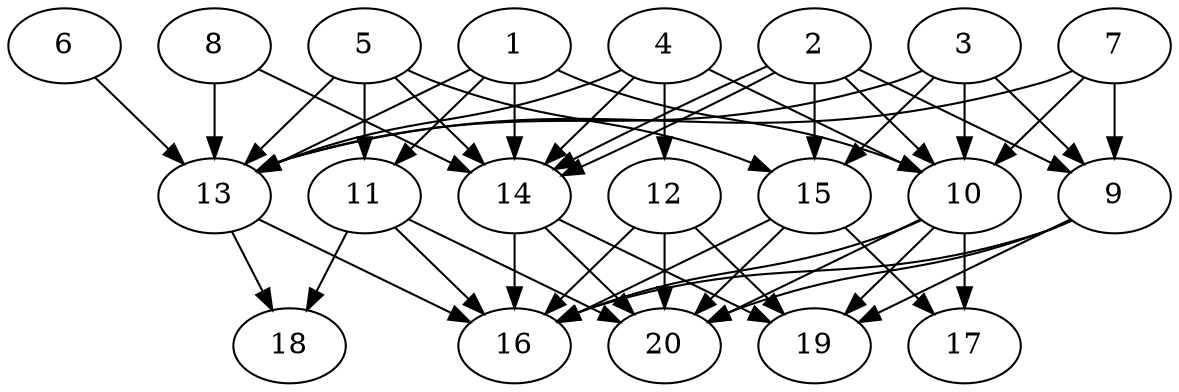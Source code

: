 // DAG automatically generated by daggen at Thu Oct  3 13:58:42 2019
// ./daggen --dot -n 20 --ccr 0.4 --fat 0.7 --regular 0.9 --density 0.9 --mindata 5242880 --maxdata 52428800 
digraph G {
  1 [size="65671680", alpha="0.12", expect_size="26268672"] 
  1 -> 10 [size ="26268672"]
  1 -> 11 [size ="26268672"]
  1 -> 13 [size ="26268672"]
  1 -> 14 [size ="26268672"]
  2 [size="129239040", alpha="0.04", expect_size="51695616"] 
  2 -> 9 [size ="51695616"]
  2 -> 10 [size ="51695616"]
  2 -> 14 [size ="51695616"]
  2 -> 14 [size ="51695616"]
  2 -> 15 [size ="51695616"]
  3 [size="95178240", alpha="0.11", expect_size="38071296"] 
  3 -> 9 [size ="38071296"]
  3 -> 10 [size ="38071296"]
  3 -> 13 [size ="38071296"]
  3 -> 15 [size ="38071296"]
  4 [size="68482560", alpha="0.14", expect_size="27393024"] 
  4 -> 10 [size ="27393024"]
  4 -> 12 [size ="27393024"]
  4 -> 13 [size ="27393024"]
  4 -> 14 [size ="27393024"]
  5 [size="56519680", alpha="0.08", expect_size="22607872"] 
  5 -> 11 [size ="22607872"]
  5 -> 13 [size ="22607872"]
  5 -> 14 [size ="22607872"]
  5 -> 15 [size ="22607872"]
  6 [size="79959040", alpha="0.07", expect_size="31983616"] 
  6 -> 13 [size ="31983616"]
  7 [size="105397760", alpha="0.19", expect_size="42159104"] 
  7 -> 9 [size ="42159104"]
  7 -> 10 [size ="42159104"]
  7 -> 13 [size ="42159104"]
  8 [size="55751680", alpha="0.15", expect_size="22300672"] 
  8 -> 13 [size ="22300672"]
  8 -> 14 [size ="22300672"]
  9 [size="78760960", alpha="0.17", expect_size="31504384"] 
  9 -> 16 [size ="31504384"]
  9 -> 19 [size ="31504384"]
  9 -> 20 [size ="31504384"]
  10 [size="25896960", alpha="0.03", expect_size="10358784"] 
  10 -> 16 [size ="10358784"]
  10 -> 17 [size ="10358784"]
  10 -> 19 [size ="10358784"]
  10 -> 20 [size ="10358784"]
  11 [size="36408320", alpha="0.10", expect_size="14563328"] 
  11 -> 16 [size ="14563328"]
  11 -> 18 [size ="14563328"]
  11 -> 20 [size ="14563328"]
  12 [size="107776000", alpha="0.07", expect_size="43110400"] 
  12 -> 16 [size ="43110400"]
  12 -> 19 [size ="43110400"]
  12 -> 20 [size ="43110400"]
  13 [size="14359040", alpha="0.20", expect_size="5743616"] 
  13 -> 16 [size ="5743616"]
  13 -> 18 [size ="5743616"]
  14 [size="82135040", alpha="0.06", expect_size="32854016"] 
  14 -> 16 [size ="32854016"]
  14 -> 19 [size ="32854016"]
  14 -> 20 [size ="32854016"]
  15 [size="46382080", alpha="0.10", expect_size="18552832"] 
  15 -> 16 [size ="18552832"]
  15 -> 17 [size ="18552832"]
  15 -> 20 [size ="18552832"]
  16 [size="93734400", alpha="0.02", expect_size="37493760"] 
  17 [size="18959360", alpha="0.16", expect_size="7583744"] 
  18 [size="128783360", alpha="0.09", expect_size="51513344"] 
  19 [size="101708800", alpha="0.07", expect_size="40683520"] 
  20 [size="86223360", alpha="0.04", expect_size="34489344"] 
}
